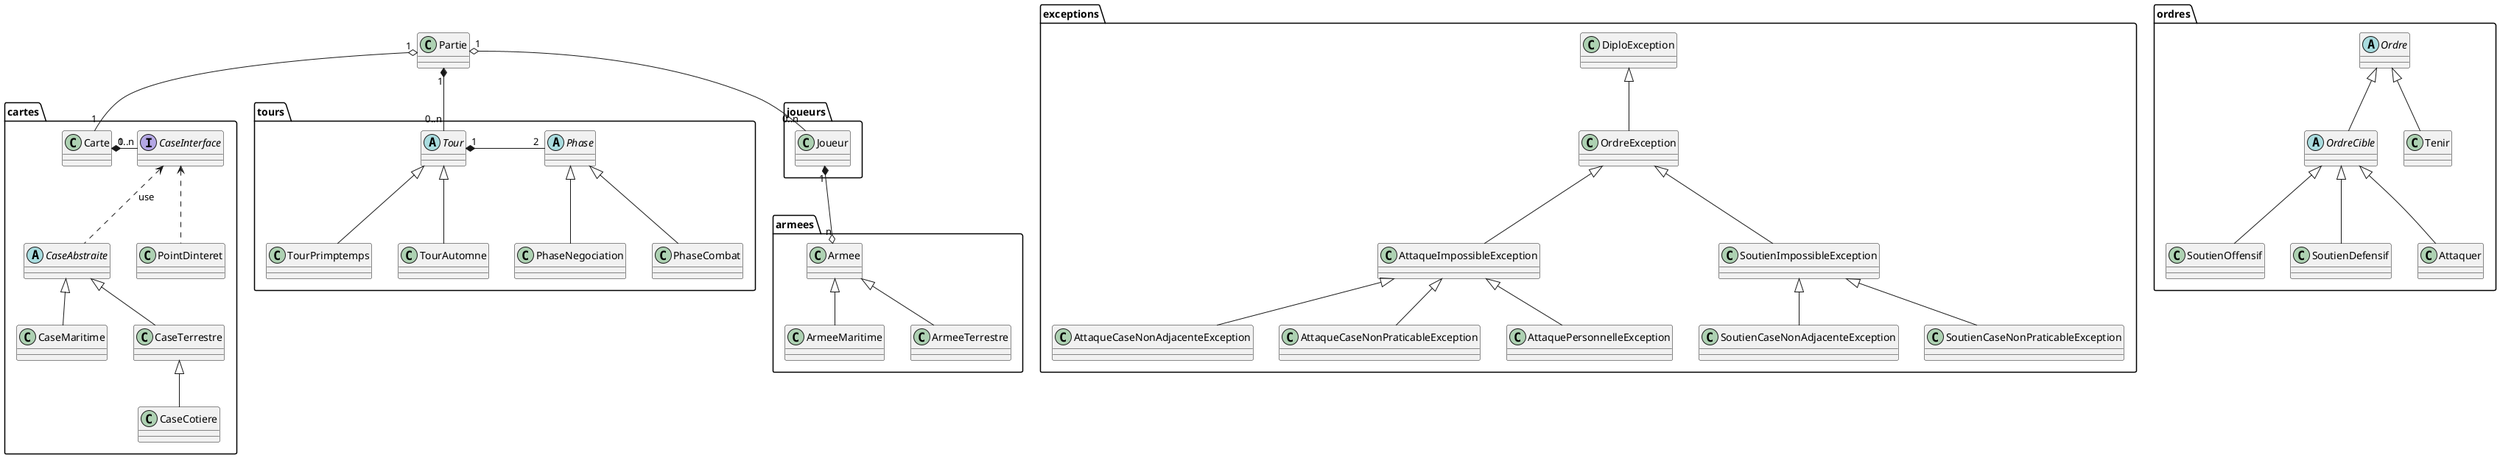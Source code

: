 @startuml

' Utilisez http://www.planttext.com/planttext pour compiler

skinparam shadowing false


package "exceptions" <<Folder>> {
  DiploException <|-- OrdreException
  OrdreException <|-- AttaqueImpossibleException
  OrdreException <|-- SoutienImpossibleException
  SoutienImpossibleException <|-- SoutienCaseNonAdjacenteException
  SoutienImpossibleException <|-- SoutienCaseNonPraticableException
  
  AttaqueImpossibleException <|-- AttaqueCaseNonAdjacenteException
  AttaqueImpossibleException <|-- AttaqueCaseNonPraticableException
  AttaqueImpossibleException <|-- AttaquePersonnelleException
}

package "armees" <<Folder>> {
  Armee <|-- ArmeeMaritime
  Armee <|-- ArmeeTerrestre
}

package "cartes" <<Folder>> {
  interface CaseInterface
  abstract CaseAbstraite
  Carte "1" *- "0..n" CaseInterface
  CaseInterface <.. CaseAbstraite : use
  CaseAbstraite <|-- CaseMaritime
  CaseAbstraite <|-- CaseTerrestre
  CaseTerrestre <|-- CaseCotiere
  CaseInterface <.. PointDinteret
}

package "ordres" <<Folder>> {
  abstract OrdreCible
  abstract Ordre

  Ordre <|-- OrdreCible
  Ordre <|-- Tenir

  OrdreCible <|-- SoutienOffensif
  OrdreCible <|-- SoutienDefensif
  OrdreCible <|-- Attaquer
}

package "tours" <<Folder>> {
  abstract Tour
  abstract Phase

  Tour <|-- TourPrimptemps
  Tour <|-- TourAutomne
  Tour "1" *- "2" Phase

  Phase <|-- PhaseNegociation
  Phase <|-- PhaseCombat
}

package "joueurs" <<Folder>> {
  class Joueur
}

Joueur "1" *--o "n" Armee
Partie "1" *-- "0..n" Tour
Partie "1" o-- "0..n" Joueur
Partie "1" o-- "1" Carte



@enduml